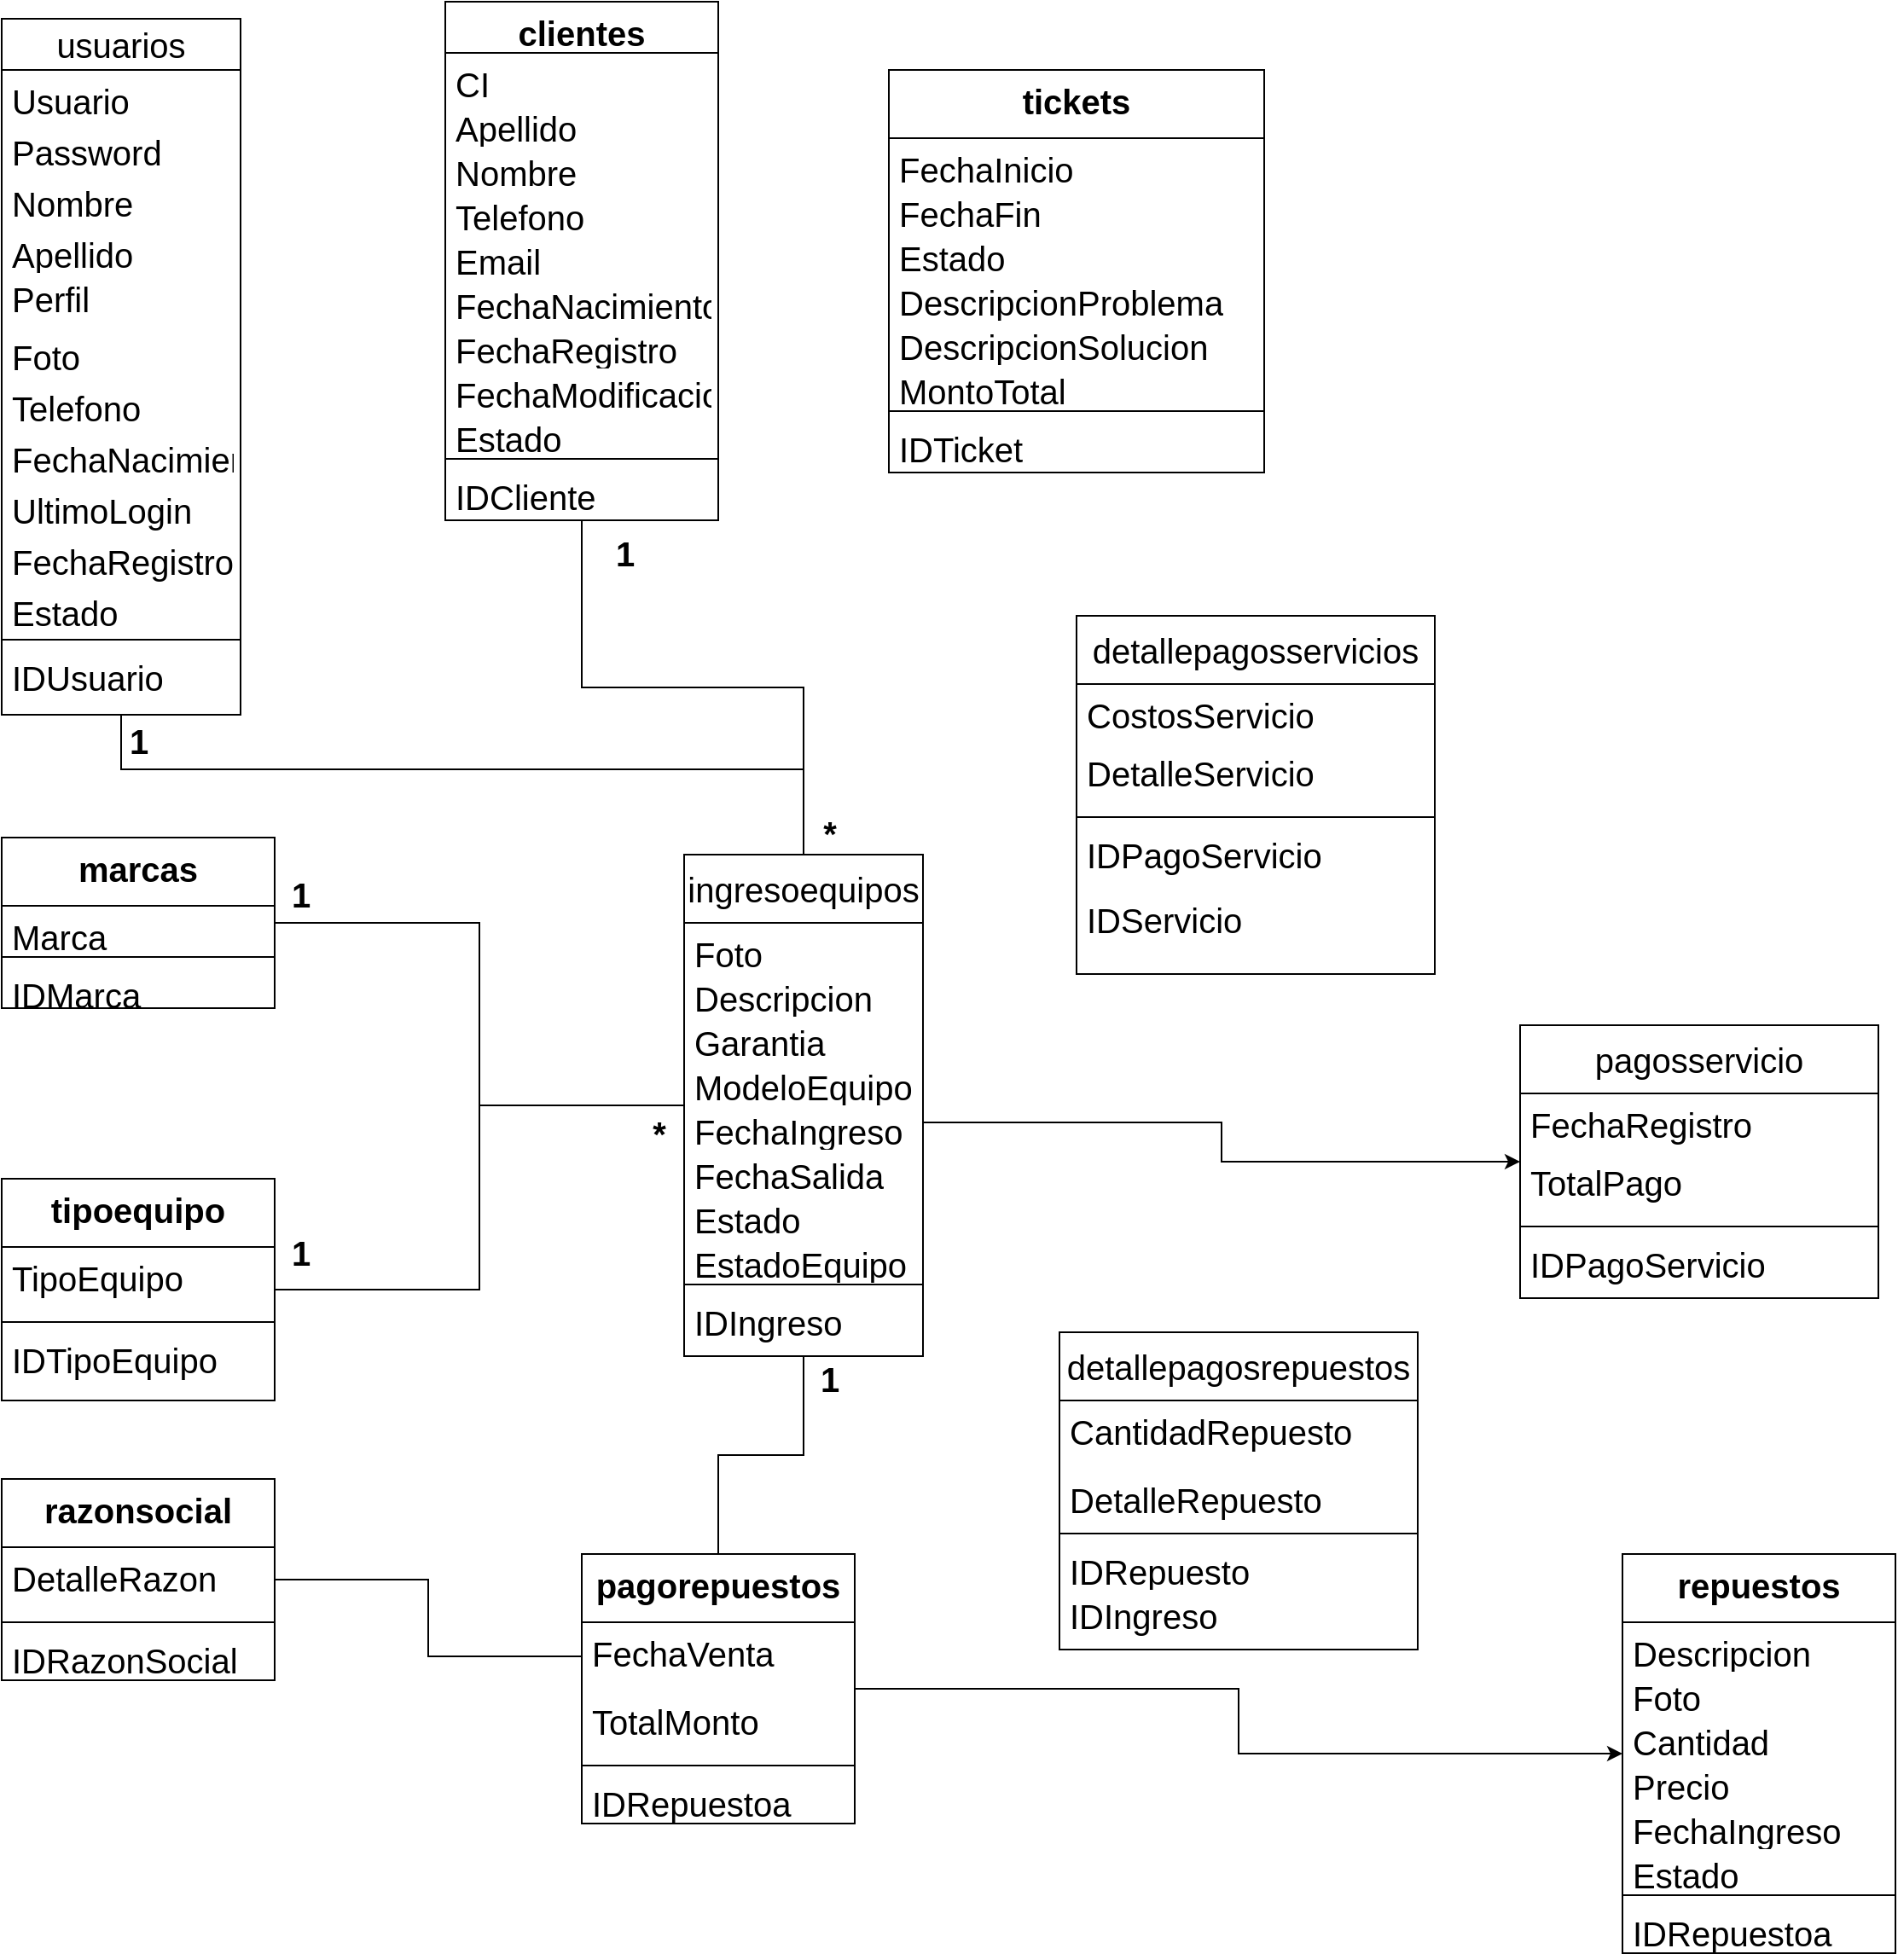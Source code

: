 <mxfile version="22.0.2" type="device">
  <diagram id="C5RBs43oDa-KdzZeNtuy" name="Page-1">
    <mxGraphModel dx="792" dy="521" grid="1" gridSize="10" guides="1" tooltips="1" connect="1" arrows="1" fold="1" page="1" pageScale="1" pageWidth="1920" pageHeight="1200" math="0" shadow="0">
      <root>
        <mxCell id="WIyWlLk6GJQsqaUBKTNV-0" />
        <mxCell id="WIyWlLk6GJQsqaUBKTNV-1" parent="WIyWlLk6GJQsqaUBKTNV-0" />
        <mxCell id="lVavqSjwbz4tngUEVUeD-127" style="edgeStyle=orthogonalEdgeStyle;rounded=0;orthogonalLoop=1;jettySize=auto;html=1;endArrow=none;endFill=0;" edge="1" parent="WIyWlLk6GJQsqaUBKTNV-1" source="lVavqSjwbz4tngUEVUeD-9" target="lVavqSjwbz4tngUEVUeD-31">
          <mxGeometry relative="1" as="geometry">
            <Array as="points">
              <mxPoint x="80" y="450" />
              <mxPoint x="480" y="450" />
            </Array>
          </mxGeometry>
        </mxCell>
        <mxCell id="lVavqSjwbz4tngUEVUeD-9" value="usuarios" style="swimlane;fontStyle=0;childLayout=stackLayout;horizontal=1;startSize=30;fillColor=none;horizontalStack=0;resizeParent=1;resizeParentMax=0;resizeLast=0;collapsible=1;marginBottom=0;whiteSpace=wrap;html=1;fontSize=20;" vertex="1" parent="WIyWlLk6GJQsqaUBKTNV-1">
          <mxGeometry x="10" y="10" width="140" height="408" as="geometry" />
        </mxCell>
        <mxCell id="lVavqSjwbz4tngUEVUeD-17" value="Usuario" style="text;align=left;verticalAlign=top;spacingLeft=4;spacingRight=4;overflow=hidden;rotatable=0;points=[[0,0.5],[1,0.5]];portConstraint=eastwest;whiteSpace=wrap;html=1;fontSize=20;" vertex="1" parent="lVavqSjwbz4tngUEVUeD-9">
          <mxGeometry y="30" width="140" height="30" as="geometry" />
        </mxCell>
        <mxCell id="lVavqSjwbz4tngUEVUeD-11" value="Password&lt;br style=&quot;font-size: 20px;&quot;&gt;" style="text;align=left;verticalAlign=top;spacingLeft=4;spacingRight=4;overflow=hidden;rotatable=0;points=[[0,0.5],[1,0.5]];portConstraint=eastwest;whiteSpace=wrap;html=1;fontSize=20;" vertex="1" parent="lVavqSjwbz4tngUEVUeD-9">
          <mxGeometry y="60" width="140" height="30" as="geometry" />
        </mxCell>
        <mxCell id="lVavqSjwbz4tngUEVUeD-18" value="Nombre" style="text;align=left;verticalAlign=top;spacingLeft=4;spacingRight=4;overflow=hidden;rotatable=0;points=[[0,0.5],[1,0.5]];portConstraint=eastwest;whiteSpace=wrap;html=1;fontSize=20;" vertex="1" parent="lVavqSjwbz4tngUEVUeD-9">
          <mxGeometry y="90" width="140" height="30" as="geometry" />
        </mxCell>
        <mxCell id="lVavqSjwbz4tngUEVUeD-19" value="Apellido" style="text;align=left;verticalAlign=top;spacingLeft=4;spacingRight=4;overflow=hidden;rotatable=0;points=[[0,0.5],[1,0.5]];portConstraint=eastwest;whiteSpace=wrap;html=1;fontSize=20;" vertex="1" parent="lVavqSjwbz4tngUEVUeD-9">
          <mxGeometry y="120" width="140" height="26" as="geometry" />
        </mxCell>
        <mxCell id="lVavqSjwbz4tngUEVUeD-12" value="Perfil" style="text;align=left;verticalAlign=top;spacingLeft=4;spacingRight=4;overflow=hidden;rotatable=0;points=[[0,0.5],[1,0.5]];portConstraint=eastwest;whiteSpace=wrap;html=1;fontSize=20;" vertex="1" parent="lVavqSjwbz4tngUEVUeD-9">
          <mxGeometry y="146" width="140" height="34" as="geometry" />
        </mxCell>
        <mxCell id="lVavqSjwbz4tngUEVUeD-20" value="Foto" style="text;align=left;verticalAlign=top;spacingLeft=4;spacingRight=4;overflow=hidden;rotatable=0;points=[[0,0.5],[1,0.5]];portConstraint=eastwest;whiteSpace=wrap;html=1;fontSize=20;" vertex="1" parent="lVavqSjwbz4tngUEVUeD-9">
          <mxGeometry y="180" width="140" height="30" as="geometry" />
        </mxCell>
        <mxCell id="lVavqSjwbz4tngUEVUeD-21" value="Telefono" style="text;align=left;verticalAlign=top;spacingLeft=4;spacingRight=4;overflow=hidden;rotatable=0;points=[[0,0.5],[1,0.5]];portConstraint=eastwest;whiteSpace=wrap;html=1;fontSize=20;" vertex="1" parent="lVavqSjwbz4tngUEVUeD-9">
          <mxGeometry y="210" width="140" height="30" as="geometry" />
        </mxCell>
        <mxCell id="lVavqSjwbz4tngUEVUeD-26" value="FechaNacimiento" style="text;align=left;verticalAlign=top;spacingLeft=4;spacingRight=4;overflow=hidden;rotatable=0;points=[[0,0.5],[1,0.5]];portConstraint=eastwest;whiteSpace=wrap;html=1;fontSize=20;" vertex="1" parent="lVavqSjwbz4tngUEVUeD-9">
          <mxGeometry y="240" width="140" height="30" as="geometry" />
        </mxCell>
        <mxCell id="lVavqSjwbz4tngUEVUeD-22" value="UltimoLogin" style="text;align=left;verticalAlign=top;spacingLeft=4;spacingRight=4;overflow=hidden;rotatable=0;points=[[0,0.5],[1,0.5]];portConstraint=eastwest;whiteSpace=wrap;html=1;fontSize=20;" vertex="1" parent="lVavqSjwbz4tngUEVUeD-9">
          <mxGeometry y="270" width="140" height="30" as="geometry" />
        </mxCell>
        <mxCell id="lVavqSjwbz4tngUEVUeD-24" value="FechaRegistro&lt;span style=&quot;white-space: pre; font-size: 20px;&quot;&gt;&#x9;&lt;/span&gt;" style="text;align=left;verticalAlign=top;spacingLeft=4;spacingRight=4;overflow=hidden;rotatable=0;points=[[0,0.5],[1,0.5]];portConstraint=eastwest;whiteSpace=wrap;html=1;fontSize=20;" vertex="1" parent="lVavqSjwbz4tngUEVUeD-9">
          <mxGeometry y="300" width="140" height="30" as="geometry" />
        </mxCell>
        <mxCell id="lVavqSjwbz4tngUEVUeD-23" value="Estado" style="text;align=left;verticalAlign=top;spacingLeft=4;spacingRight=4;overflow=hidden;rotatable=0;points=[[0,0.5],[1,0.5]];portConstraint=eastwest;whiteSpace=wrap;html=1;fontSize=20;" vertex="1" parent="lVavqSjwbz4tngUEVUeD-9">
          <mxGeometry y="330" width="140" height="30" as="geometry" />
        </mxCell>
        <mxCell id="lVavqSjwbz4tngUEVUeD-45" value="" style="line;strokeWidth=1;align=left;verticalAlign=middle;spacingTop=-1;spacingLeft=3;spacingRight=3;rotatable=0;labelPosition=right;points=[];portConstraint=eastwest;fontSize=20;" vertex="1" parent="lVavqSjwbz4tngUEVUeD-9">
          <mxGeometry y="360" width="140" height="8" as="geometry" />
        </mxCell>
        <mxCell id="lVavqSjwbz4tngUEVUeD-10" value="IDUsuario" style="text;strokeColor=none;fillColor=none;align=left;verticalAlign=top;spacingLeft=4;spacingRight=4;overflow=hidden;rotatable=0;points=[[0,0.5],[1,0.5]];portConstraint=eastwest;whiteSpace=wrap;html=1;fontSize=20;" vertex="1" parent="lVavqSjwbz4tngUEVUeD-9">
          <mxGeometry y="368" width="140" height="40" as="geometry" />
        </mxCell>
        <mxCell id="lVavqSjwbz4tngUEVUeD-128" style="edgeStyle=orthogonalEdgeStyle;rounded=0;orthogonalLoop=1;jettySize=auto;html=1;endArrow=none;endFill=0;" edge="1" parent="WIyWlLk6GJQsqaUBKTNV-1" source="lVavqSjwbz4tngUEVUeD-31" target="lVavqSjwbz4tngUEVUeD-113">
          <mxGeometry relative="1" as="geometry" />
        </mxCell>
        <mxCell id="lVavqSjwbz4tngUEVUeD-31" value="ingresoequipos" style="swimlane;fontStyle=0;childLayout=stackLayout;horizontal=1;startSize=40;fillColor=none;horizontalStack=0;resizeParent=1;resizeParentMax=0;resizeLast=0;collapsible=1;marginBottom=0;whiteSpace=wrap;html=1;fontSize=20;" vertex="1" parent="WIyWlLk6GJQsqaUBKTNV-1">
          <mxGeometry x="410" y="500" width="140" height="294" as="geometry" />
        </mxCell>
        <mxCell id="lVavqSjwbz4tngUEVUeD-33" value="Foto&lt;span style=&quot;white-space: pre; font-size: 20px;&quot;&gt;&#x9;&lt;/span&gt;" style="text;strokeColor=none;fillColor=none;align=left;verticalAlign=top;spacingLeft=4;spacingRight=4;overflow=hidden;rotatable=0;points=[[0,0.5],[1,0.5]];portConstraint=eastwest;whiteSpace=wrap;html=1;fontSize=20;" vertex="1" parent="lVavqSjwbz4tngUEVUeD-31">
          <mxGeometry y="40" width="140" height="26" as="geometry" />
        </mxCell>
        <mxCell id="lVavqSjwbz4tngUEVUeD-34" value="Descripcion" style="text;strokeColor=none;fillColor=none;align=left;verticalAlign=top;spacingLeft=4;spacingRight=4;overflow=hidden;rotatable=0;points=[[0,0.5],[1,0.5]];portConstraint=eastwest;whiteSpace=wrap;html=1;fontSize=20;" vertex="1" parent="lVavqSjwbz4tngUEVUeD-31">
          <mxGeometry y="66" width="140" height="26" as="geometry" />
        </mxCell>
        <mxCell id="lVavqSjwbz4tngUEVUeD-35" value="Garantia" style="text;strokeColor=none;fillColor=none;align=left;verticalAlign=top;spacingLeft=4;spacingRight=4;overflow=hidden;rotatable=0;points=[[0,0.5],[1,0.5]];portConstraint=eastwest;whiteSpace=wrap;html=1;fontSize=20;" vertex="1" parent="lVavqSjwbz4tngUEVUeD-31">
          <mxGeometry y="92" width="140" height="26" as="geometry" />
        </mxCell>
        <mxCell id="lVavqSjwbz4tngUEVUeD-36" value="ModeloEquipo" style="text;strokeColor=none;fillColor=none;align=left;verticalAlign=top;spacingLeft=4;spacingRight=4;overflow=hidden;rotatable=0;points=[[0,0.5],[1,0.5]];portConstraint=eastwest;whiteSpace=wrap;html=1;fontSize=20;" vertex="1" parent="lVavqSjwbz4tngUEVUeD-31">
          <mxGeometry y="118" width="140" height="26" as="geometry" />
        </mxCell>
        <mxCell id="lVavqSjwbz4tngUEVUeD-37" value="FechaIngreso" style="text;strokeColor=none;fillColor=none;align=left;verticalAlign=top;spacingLeft=4;spacingRight=4;overflow=hidden;rotatable=0;points=[[0,0.5],[1,0.5]];portConstraint=eastwest;whiteSpace=wrap;html=1;fontSize=20;" vertex="1" parent="lVavqSjwbz4tngUEVUeD-31">
          <mxGeometry y="144" width="140" height="26" as="geometry" />
        </mxCell>
        <mxCell id="lVavqSjwbz4tngUEVUeD-38" value="FechaSalida" style="text;strokeColor=none;fillColor=none;align=left;verticalAlign=top;spacingLeft=4;spacingRight=4;overflow=hidden;rotatable=0;points=[[0,0.5],[1,0.5]];portConstraint=eastwest;whiteSpace=wrap;html=1;fontSize=20;" vertex="1" parent="lVavqSjwbz4tngUEVUeD-31">
          <mxGeometry y="170" width="140" height="26" as="geometry" />
        </mxCell>
        <mxCell id="lVavqSjwbz4tngUEVUeD-39" value="Estado" style="text;strokeColor=none;fillColor=none;align=left;verticalAlign=top;spacingLeft=4;spacingRight=4;overflow=hidden;rotatable=0;points=[[0,0.5],[1,0.5]];portConstraint=eastwest;whiteSpace=wrap;html=1;fontSize=20;" vertex="1" parent="lVavqSjwbz4tngUEVUeD-31">
          <mxGeometry y="196" width="140" height="26" as="geometry" />
        </mxCell>
        <mxCell id="lVavqSjwbz4tngUEVUeD-40" value="EstadoEquipo" style="text;strokeColor=none;fillColor=none;align=left;verticalAlign=top;spacingLeft=4;spacingRight=4;overflow=hidden;rotatable=0;points=[[0,0.5],[1,0.5]];portConstraint=eastwest;whiteSpace=wrap;html=1;fontSize=20;" vertex="1" parent="lVavqSjwbz4tngUEVUeD-31">
          <mxGeometry y="222" width="140" height="26" as="geometry" />
        </mxCell>
        <mxCell id="lVavqSjwbz4tngUEVUeD-47" value="" style="line;strokeWidth=1;fillColor=none;align=left;verticalAlign=middle;spacingTop=-1;spacingLeft=3;spacingRight=3;rotatable=0;labelPosition=right;points=[];portConstraint=eastwest;strokeColor=inherit;fontSize=20;" vertex="1" parent="lVavqSjwbz4tngUEVUeD-31">
          <mxGeometry y="248" width="140" height="8" as="geometry" />
        </mxCell>
        <mxCell id="lVavqSjwbz4tngUEVUeD-32" value="IDIngreso" style="text;strokeColor=none;fillColor=none;align=left;verticalAlign=top;spacingLeft=4;spacingRight=4;overflow=hidden;rotatable=0;points=[[0,0.5],[1,0.5]];portConstraint=eastwest;whiteSpace=wrap;html=1;fontSize=20;" vertex="1" parent="lVavqSjwbz4tngUEVUeD-31">
          <mxGeometry y="256" width="140" height="38" as="geometry" />
        </mxCell>
        <mxCell id="lVavqSjwbz4tngUEVUeD-103" style="edgeStyle=orthogonalEdgeStyle;rounded=0;orthogonalLoop=1;jettySize=auto;html=1;endArrow=none;endFill=0;" edge="1" parent="WIyWlLk6GJQsqaUBKTNV-1" source="lVavqSjwbz4tngUEVUeD-48" target="lVavqSjwbz4tngUEVUeD-31">
          <mxGeometry relative="1" as="geometry" />
        </mxCell>
        <mxCell id="lVavqSjwbz4tngUEVUeD-48" value="clientes" style="swimlane;fontStyle=1;align=center;verticalAlign=top;childLayout=stackLayout;horizontal=1;startSize=30;horizontalStack=0;resizeParent=1;resizeParentMax=0;resizeLast=0;collapsible=1;marginBottom=0;whiteSpace=wrap;html=1;fontSize=20;" vertex="1" parent="WIyWlLk6GJQsqaUBKTNV-1">
          <mxGeometry x="270" width="160" height="304" as="geometry" />
        </mxCell>
        <mxCell id="lVavqSjwbz4tngUEVUeD-49" value="CI" style="text;strokeColor=none;fillColor=none;align=left;verticalAlign=top;spacingLeft=4;spacingRight=4;overflow=hidden;rotatable=0;points=[[0,0.5],[1,0.5]];portConstraint=eastwest;whiteSpace=wrap;html=1;fontSize=20;" vertex="1" parent="lVavqSjwbz4tngUEVUeD-48">
          <mxGeometry y="30" width="160" height="26" as="geometry" />
        </mxCell>
        <mxCell id="lVavqSjwbz4tngUEVUeD-52" value="Apellido" style="text;strokeColor=none;fillColor=none;align=left;verticalAlign=top;spacingLeft=4;spacingRight=4;overflow=hidden;rotatable=0;points=[[0,0.5],[1,0.5]];portConstraint=eastwest;whiteSpace=wrap;html=1;fontSize=20;" vertex="1" parent="lVavqSjwbz4tngUEVUeD-48">
          <mxGeometry y="56" width="160" height="26" as="geometry" />
        </mxCell>
        <mxCell id="lVavqSjwbz4tngUEVUeD-53" value="Nombre" style="text;strokeColor=none;fillColor=none;align=left;verticalAlign=top;spacingLeft=4;spacingRight=4;overflow=hidden;rotatable=0;points=[[0,0.5],[1,0.5]];portConstraint=eastwest;whiteSpace=wrap;html=1;fontSize=20;" vertex="1" parent="lVavqSjwbz4tngUEVUeD-48">
          <mxGeometry y="82" width="160" height="26" as="geometry" />
        </mxCell>
        <mxCell id="lVavqSjwbz4tngUEVUeD-54" value="Telefono" style="text;strokeColor=none;fillColor=none;align=left;verticalAlign=top;spacingLeft=4;spacingRight=4;overflow=hidden;rotatable=0;points=[[0,0.5],[1,0.5]];portConstraint=eastwest;whiteSpace=wrap;html=1;fontSize=20;" vertex="1" parent="lVavqSjwbz4tngUEVUeD-48">
          <mxGeometry y="108" width="160" height="26" as="geometry" />
        </mxCell>
        <mxCell id="lVavqSjwbz4tngUEVUeD-55" value="Email" style="text;strokeColor=none;fillColor=none;align=left;verticalAlign=top;spacingLeft=4;spacingRight=4;overflow=hidden;rotatable=0;points=[[0,0.5],[1,0.5]];portConstraint=eastwest;whiteSpace=wrap;html=1;fontSize=20;" vertex="1" parent="lVavqSjwbz4tngUEVUeD-48">
          <mxGeometry y="134" width="160" height="26" as="geometry" />
        </mxCell>
        <mxCell id="lVavqSjwbz4tngUEVUeD-56" value="FechaNacimiento" style="text;strokeColor=none;fillColor=none;align=left;verticalAlign=top;spacingLeft=4;spacingRight=4;overflow=hidden;rotatable=0;points=[[0,0.5],[1,0.5]];portConstraint=eastwest;whiteSpace=wrap;html=1;fontSize=20;" vertex="1" parent="lVavqSjwbz4tngUEVUeD-48">
          <mxGeometry y="160" width="160" height="26" as="geometry" />
        </mxCell>
        <mxCell id="lVavqSjwbz4tngUEVUeD-57" value="FechaRegistro" style="text;strokeColor=none;fillColor=none;align=left;verticalAlign=top;spacingLeft=4;spacingRight=4;overflow=hidden;rotatable=0;points=[[0,0.5],[1,0.5]];portConstraint=eastwest;whiteSpace=wrap;html=1;fontSize=20;" vertex="1" parent="lVavqSjwbz4tngUEVUeD-48">
          <mxGeometry y="186" width="160" height="26" as="geometry" />
        </mxCell>
        <mxCell id="lVavqSjwbz4tngUEVUeD-58" value="FechaModificacion" style="text;strokeColor=none;fillColor=none;align=left;verticalAlign=top;spacingLeft=4;spacingRight=4;overflow=hidden;rotatable=0;points=[[0,0.5],[1,0.5]];portConstraint=eastwest;whiteSpace=wrap;html=1;fontSize=20;" vertex="1" parent="lVavqSjwbz4tngUEVUeD-48">
          <mxGeometry y="212" width="160" height="26" as="geometry" />
        </mxCell>
        <mxCell id="lVavqSjwbz4tngUEVUeD-59" value="Estado" style="text;strokeColor=none;fillColor=none;align=left;verticalAlign=top;spacingLeft=4;spacingRight=4;overflow=hidden;rotatable=0;points=[[0,0.5],[1,0.5]];portConstraint=eastwest;whiteSpace=wrap;html=1;fontSize=20;" vertex="1" parent="lVavqSjwbz4tngUEVUeD-48">
          <mxGeometry y="238" width="160" height="26" as="geometry" />
        </mxCell>
        <mxCell id="lVavqSjwbz4tngUEVUeD-50" value="" style="line;strokeWidth=1;fillColor=none;align=left;verticalAlign=middle;spacingTop=-1;spacingLeft=3;spacingRight=3;rotatable=0;labelPosition=right;points=[];portConstraint=eastwest;strokeColor=inherit;fontSize=20;" vertex="1" parent="lVavqSjwbz4tngUEVUeD-48">
          <mxGeometry y="264" width="160" height="8" as="geometry" />
        </mxCell>
        <mxCell id="lVavqSjwbz4tngUEVUeD-51" value="IDCliente" style="text;strokeColor=none;fillColor=none;align=left;verticalAlign=top;spacingLeft=4;spacingRight=4;overflow=hidden;rotatable=0;points=[[0,0.5],[1,0.5]];portConstraint=eastwest;whiteSpace=wrap;html=1;fontSize=20;" vertex="1" parent="lVavqSjwbz4tngUEVUeD-48">
          <mxGeometry y="272" width="160" height="32" as="geometry" />
        </mxCell>
        <mxCell id="lVavqSjwbz4tngUEVUeD-60" value="repuestos" style="swimlane;fontStyle=1;align=center;verticalAlign=top;childLayout=stackLayout;horizontal=1;startSize=40;horizontalStack=0;resizeParent=1;resizeParentMax=0;resizeLast=0;collapsible=1;marginBottom=0;whiteSpace=wrap;html=1;fontSize=20;" vertex="1" parent="WIyWlLk6GJQsqaUBKTNV-1">
          <mxGeometry x="960" y="910" width="160" height="234" as="geometry" />
        </mxCell>
        <mxCell id="lVavqSjwbz4tngUEVUeD-61" value="Descripcion" style="text;strokeColor=none;fillColor=none;align=left;verticalAlign=top;spacingLeft=4;spacingRight=4;overflow=hidden;rotatable=0;points=[[0,0.5],[1,0.5]];portConstraint=eastwest;whiteSpace=wrap;html=1;fontSize=20;" vertex="1" parent="lVavqSjwbz4tngUEVUeD-60">
          <mxGeometry y="40" width="160" height="26" as="geometry" />
        </mxCell>
        <mxCell id="lVavqSjwbz4tngUEVUeD-63" value="Foto" style="text;strokeColor=none;fillColor=none;align=left;verticalAlign=top;spacingLeft=4;spacingRight=4;overflow=hidden;rotatable=0;points=[[0,0.5],[1,0.5]];portConstraint=eastwest;whiteSpace=wrap;html=1;fontSize=20;" vertex="1" parent="lVavqSjwbz4tngUEVUeD-60">
          <mxGeometry y="66" width="160" height="26" as="geometry" />
        </mxCell>
        <mxCell id="lVavqSjwbz4tngUEVUeD-64" value="Cantidad" style="text;strokeColor=none;fillColor=none;align=left;verticalAlign=top;spacingLeft=4;spacingRight=4;overflow=hidden;rotatable=0;points=[[0,0.5],[1,0.5]];portConstraint=eastwest;whiteSpace=wrap;html=1;fontSize=20;" vertex="1" parent="lVavqSjwbz4tngUEVUeD-60">
          <mxGeometry y="92" width="160" height="26" as="geometry" />
        </mxCell>
        <mxCell id="lVavqSjwbz4tngUEVUeD-66" value="Precio" style="text;strokeColor=none;fillColor=none;align=left;verticalAlign=top;spacingLeft=4;spacingRight=4;overflow=hidden;rotatable=0;points=[[0,0.5],[1,0.5]];portConstraint=eastwest;whiteSpace=wrap;html=1;fontSize=20;" vertex="1" parent="lVavqSjwbz4tngUEVUeD-60">
          <mxGeometry y="118" width="160" height="26" as="geometry" />
        </mxCell>
        <mxCell id="lVavqSjwbz4tngUEVUeD-67" value="FechaIngreso" style="text;strokeColor=none;fillColor=none;align=left;verticalAlign=top;spacingLeft=4;spacingRight=4;overflow=hidden;rotatable=0;points=[[0,0.5],[1,0.5]];portConstraint=eastwest;whiteSpace=wrap;html=1;fontSize=20;" vertex="1" parent="lVavqSjwbz4tngUEVUeD-60">
          <mxGeometry y="144" width="160" height="26" as="geometry" />
        </mxCell>
        <mxCell id="lVavqSjwbz4tngUEVUeD-65" value="Estado" style="text;strokeColor=none;fillColor=none;align=left;verticalAlign=top;spacingLeft=4;spacingRight=4;overflow=hidden;rotatable=0;points=[[0,0.5],[1,0.5]];portConstraint=eastwest;whiteSpace=wrap;html=1;fontSize=20;" vertex="1" parent="lVavqSjwbz4tngUEVUeD-60">
          <mxGeometry y="170" width="160" height="26" as="geometry" />
        </mxCell>
        <mxCell id="lVavqSjwbz4tngUEVUeD-62" value="" style="line;strokeWidth=1;fillColor=none;align=left;verticalAlign=middle;spacingTop=-1;spacingLeft=3;spacingRight=3;rotatable=0;labelPosition=right;points=[];portConstraint=eastwest;strokeColor=inherit;fontSize=20;" vertex="1" parent="lVavqSjwbz4tngUEVUeD-60">
          <mxGeometry y="196" width="160" height="8" as="geometry" />
        </mxCell>
        <mxCell id="lVavqSjwbz4tngUEVUeD-68" value="IDRepuestoa" style="text;strokeColor=none;fillColor=none;align=left;verticalAlign=top;spacingLeft=4;spacingRight=4;overflow=hidden;rotatable=0;points=[[0,0.5],[1,0.5]];portConstraint=eastwest;whiteSpace=wrap;html=1;fontSize=20;" vertex="1" parent="lVavqSjwbz4tngUEVUeD-60">
          <mxGeometry y="204" width="160" height="30" as="geometry" />
        </mxCell>
        <mxCell id="lVavqSjwbz4tngUEVUeD-105" style="edgeStyle=orthogonalEdgeStyle;rounded=0;orthogonalLoop=1;jettySize=auto;html=1;endArrow=none;endFill=0;" edge="1" parent="WIyWlLk6GJQsqaUBKTNV-1" source="lVavqSjwbz4tngUEVUeD-70" target="lVavqSjwbz4tngUEVUeD-31">
          <mxGeometry relative="1" as="geometry" />
        </mxCell>
        <mxCell id="lVavqSjwbz4tngUEVUeD-70" value="marcas" style="swimlane;fontStyle=1;align=center;verticalAlign=top;childLayout=stackLayout;horizontal=1;startSize=40;horizontalStack=0;resizeParent=1;resizeParentMax=0;resizeLast=0;collapsible=1;marginBottom=0;whiteSpace=wrap;html=1;fontSize=20;" vertex="1" parent="WIyWlLk6GJQsqaUBKTNV-1">
          <mxGeometry x="10" y="490" width="160" height="100" as="geometry" />
        </mxCell>
        <mxCell id="lVavqSjwbz4tngUEVUeD-71" value="Marca" style="text;strokeColor=none;fillColor=none;align=left;verticalAlign=top;spacingLeft=4;spacingRight=4;overflow=hidden;rotatable=0;points=[[0,0.5],[1,0.5]];portConstraint=eastwest;whiteSpace=wrap;html=1;fontSize=20;" vertex="1" parent="lVavqSjwbz4tngUEVUeD-70">
          <mxGeometry y="40" width="160" height="26" as="geometry" />
        </mxCell>
        <mxCell id="lVavqSjwbz4tngUEVUeD-72" value="" style="line;strokeWidth=1;fillColor=none;align=left;verticalAlign=middle;spacingTop=-1;spacingLeft=3;spacingRight=3;rotatable=0;labelPosition=right;points=[];portConstraint=eastwest;strokeColor=inherit;fontSize=20;" vertex="1" parent="lVavqSjwbz4tngUEVUeD-70">
          <mxGeometry y="66" width="160" height="8" as="geometry" />
        </mxCell>
        <mxCell id="lVavqSjwbz4tngUEVUeD-73" value="IDMarca" style="text;strokeColor=none;fillColor=none;align=left;verticalAlign=top;spacingLeft=4;spacingRight=4;overflow=hidden;rotatable=0;points=[[0,0.5],[1,0.5]];portConstraint=eastwest;whiteSpace=wrap;html=1;fontSize=20;" vertex="1" parent="lVavqSjwbz4tngUEVUeD-70">
          <mxGeometry y="74" width="160" height="26" as="geometry" />
        </mxCell>
        <mxCell id="lVavqSjwbz4tngUEVUeD-106" style="edgeStyle=orthogonalEdgeStyle;rounded=0;orthogonalLoop=1;jettySize=auto;html=1;endArrow=none;endFill=0;" edge="1" parent="WIyWlLk6GJQsqaUBKTNV-1" source="lVavqSjwbz4tngUEVUeD-74" target="lVavqSjwbz4tngUEVUeD-31">
          <mxGeometry relative="1" as="geometry" />
        </mxCell>
        <mxCell id="lVavqSjwbz4tngUEVUeD-74" value="tipoequipo" style="swimlane;fontStyle=1;align=center;verticalAlign=top;childLayout=stackLayout;horizontal=1;startSize=40;horizontalStack=0;resizeParent=1;resizeParentMax=0;resizeLast=0;collapsible=1;marginBottom=0;whiteSpace=wrap;html=1;fontSize=20;" vertex="1" parent="WIyWlLk6GJQsqaUBKTNV-1">
          <mxGeometry x="10" y="690" width="160" height="130" as="geometry" />
        </mxCell>
        <mxCell id="lVavqSjwbz4tngUEVUeD-75" value="TipoEquipo" style="text;strokeColor=none;fillColor=none;align=left;verticalAlign=top;spacingLeft=4;spacingRight=4;overflow=hidden;rotatable=0;points=[[0,0.5],[1,0.5]];portConstraint=eastwest;whiteSpace=wrap;html=1;fontSize=20;" vertex="1" parent="lVavqSjwbz4tngUEVUeD-74">
          <mxGeometry y="40" width="160" height="40" as="geometry" />
        </mxCell>
        <mxCell id="lVavqSjwbz4tngUEVUeD-76" value="" style="line;strokeWidth=1;fillColor=none;align=left;verticalAlign=middle;spacingTop=-1;spacingLeft=3;spacingRight=3;rotatable=0;labelPosition=right;points=[];portConstraint=eastwest;strokeColor=inherit;fontSize=20;" vertex="1" parent="lVavqSjwbz4tngUEVUeD-74">
          <mxGeometry y="80" width="160" height="8" as="geometry" />
        </mxCell>
        <mxCell id="lVavqSjwbz4tngUEVUeD-77" value="IDTipoEquipo" style="text;strokeColor=none;fillColor=none;align=left;verticalAlign=top;spacingLeft=4;spacingRight=4;overflow=hidden;rotatable=0;points=[[0,0.5],[1,0.5]];portConstraint=eastwest;whiteSpace=wrap;html=1;fontSize=20;" vertex="1" parent="lVavqSjwbz4tngUEVUeD-74">
          <mxGeometry y="88" width="160" height="42" as="geometry" />
        </mxCell>
        <mxCell id="lVavqSjwbz4tngUEVUeD-80" value="tickets" style="swimlane;fontStyle=1;align=center;verticalAlign=top;childLayout=stackLayout;horizontal=1;startSize=40;horizontalStack=0;resizeParent=1;resizeParentMax=0;resizeLast=0;collapsible=1;marginBottom=0;whiteSpace=wrap;html=1;fontSize=20;" vertex="1" parent="WIyWlLk6GJQsqaUBKTNV-1">
          <mxGeometry x="530" y="40" width="220" height="236" as="geometry" />
        </mxCell>
        <mxCell id="lVavqSjwbz4tngUEVUeD-81" value="FechaInicio" style="text;strokeColor=none;fillColor=none;align=left;verticalAlign=top;spacingLeft=4;spacingRight=4;overflow=hidden;rotatable=0;points=[[0,0.5],[1,0.5]];portConstraint=eastwest;whiteSpace=wrap;html=1;fontSize=20;" vertex="1" parent="lVavqSjwbz4tngUEVUeD-80">
          <mxGeometry y="40" width="220" height="26" as="geometry" />
        </mxCell>
        <mxCell id="lVavqSjwbz4tngUEVUeD-82" value="FechaFin" style="text;strokeColor=none;fillColor=none;align=left;verticalAlign=top;spacingLeft=4;spacingRight=4;overflow=hidden;rotatable=0;points=[[0,0.5],[1,0.5]];portConstraint=eastwest;whiteSpace=wrap;html=1;fontSize=20;" vertex="1" parent="lVavqSjwbz4tngUEVUeD-80">
          <mxGeometry y="66" width="220" height="26" as="geometry" />
        </mxCell>
        <mxCell id="lVavqSjwbz4tngUEVUeD-83" value="Estado" style="text;strokeColor=none;fillColor=none;align=left;verticalAlign=top;spacingLeft=4;spacingRight=4;overflow=hidden;rotatable=0;points=[[0,0.5],[1,0.5]];portConstraint=eastwest;whiteSpace=wrap;html=1;fontSize=20;" vertex="1" parent="lVavqSjwbz4tngUEVUeD-80">
          <mxGeometry y="92" width="220" height="26" as="geometry" />
        </mxCell>
        <mxCell id="lVavqSjwbz4tngUEVUeD-84" value="DescripcionProblema" style="text;strokeColor=none;fillColor=none;align=left;verticalAlign=top;spacingLeft=4;spacingRight=4;overflow=hidden;rotatable=0;points=[[0,0.5],[1,0.5]];portConstraint=eastwest;whiteSpace=wrap;html=1;fontSize=20;" vertex="1" parent="lVavqSjwbz4tngUEVUeD-80">
          <mxGeometry y="118" width="220" height="26" as="geometry" />
        </mxCell>
        <mxCell id="lVavqSjwbz4tngUEVUeD-85" value="DescripcionSolucion" style="text;strokeColor=none;fillColor=none;align=left;verticalAlign=top;spacingLeft=4;spacingRight=4;overflow=hidden;rotatable=0;points=[[0,0.5],[1,0.5]];portConstraint=eastwest;whiteSpace=wrap;html=1;fontSize=20;" vertex="1" parent="lVavqSjwbz4tngUEVUeD-80">
          <mxGeometry y="144" width="220" height="26" as="geometry" />
        </mxCell>
        <mxCell id="lVavqSjwbz4tngUEVUeD-86" value="MontoTotal" style="text;strokeColor=none;fillColor=none;align=left;verticalAlign=top;spacingLeft=4;spacingRight=4;overflow=hidden;rotatable=0;points=[[0,0.5],[1,0.5]];portConstraint=eastwest;whiteSpace=wrap;html=1;fontSize=20;" vertex="1" parent="lVavqSjwbz4tngUEVUeD-80">
          <mxGeometry y="170" width="220" height="26" as="geometry" />
        </mxCell>
        <mxCell id="lVavqSjwbz4tngUEVUeD-90" value="" style="line;strokeWidth=1;fillColor=none;align=left;verticalAlign=middle;spacingTop=-1;spacingLeft=3;spacingRight=3;rotatable=0;labelPosition=right;points=[];portConstraint=eastwest;strokeColor=inherit;fontSize=20;" vertex="1" parent="lVavqSjwbz4tngUEVUeD-80">
          <mxGeometry y="196" width="220" height="8" as="geometry" />
        </mxCell>
        <mxCell id="lVavqSjwbz4tngUEVUeD-91" value="IDTicket" style="text;strokeColor=none;fillColor=none;align=left;verticalAlign=top;spacingLeft=4;spacingRight=4;overflow=hidden;rotatable=0;points=[[0,0.5],[1,0.5]];portConstraint=eastwest;whiteSpace=wrap;html=1;fontSize=20;" vertex="1" parent="lVavqSjwbz4tngUEVUeD-80">
          <mxGeometry y="204" width="220" height="32" as="geometry" />
        </mxCell>
        <mxCell id="lVavqSjwbz4tngUEVUeD-161" style="edgeStyle=orthogonalEdgeStyle;rounded=0;orthogonalLoop=1;jettySize=auto;html=1;" edge="1" parent="WIyWlLk6GJQsqaUBKTNV-1" source="lVavqSjwbz4tngUEVUeD-113" target="lVavqSjwbz4tngUEVUeD-60">
          <mxGeometry relative="1" as="geometry" />
        </mxCell>
        <mxCell id="lVavqSjwbz4tngUEVUeD-113" value="pagorepuestos" style="swimlane;fontStyle=1;align=center;verticalAlign=top;childLayout=stackLayout;horizontal=1;startSize=40;horizontalStack=0;resizeParent=1;resizeParentMax=0;resizeLast=0;collapsible=1;marginBottom=0;whiteSpace=wrap;html=1;fontSize=20;" vertex="1" parent="WIyWlLk6GJQsqaUBKTNV-1">
          <mxGeometry x="350" y="910" width="160" height="158" as="geometry" />
        </mxCell>
        <mxCell id="lVavqSjwbz4tngUEVUeD-114" value="FechaVenta" style="text;strokeColor=none;fillColor=none;align=left;verticalAlign=top;spacingLeft=4;spacingRight=4;overflow=hidden;rotatable=0;points=[[0,0.5],[1,0.5]];portConstraint=eastwest;whiteSpace=wrap;html=1;fontSize=20;" vertex="1" parent="lVavqSjwbz4tngUEVUeD-113">
          <mxGeometry y="40" width="160" height="40" as="geometry" />
        </mxCell>
        <mxCell id="lVavqSjwbz4tngUEVUeD-115" value="TotalMonto" style="text;strokeColor=none;fillColor=none;align=left;verticalAlign=top;spacingLeft=4;spacingRight=4;overflow=hidden;rotatable=0;points=[[0,0.5],[1,0.5]];portConstraint=eastwest;whiteSpace=wrap;html=1;fontSize=20;" vertex="1" parent="lVavqSjwbz4tngUEVUeD-113">
          <mxGeometry y="80" width="160" height="40" as="geometry" />
        </mxCell>
        <mxCell id="lVavqSjwbz4tngUEVUeD-120" value="" style="line;strokeWidth=1;fillColor=none;align=left;verticalAlign=middle;spacingTop=-1;spacingLeft=3;spacingRight=3;rotatable=0;labelPosition=right;points=[];portConstraint=eastwest;strokeColor=inherit;fontSize=20;" vertex="1" parent="lVavqSjwbz4tngUEVUeD-113">
          <mxGeometry y="120" width="160" height="8" as="geometry" />
        </mxCell>
        <mxCell id="lVavqSjwbz4tngUEVUeD-121" value="IDRepuestoa" style="text;strokeColor=none;fillColor=none;align=left;verticalAlign=top;spacingLeft=4;spacingRight=4;overflow=hidden;rotatable=0;points=[[0,0.5],[1,0.5]];portConstraint=eastwest;whiteSpace=wrap;html=1;fontSize=20;" vertex="1" parent="lVavqSjwbz4tngUEVUeD-113">
          <mxGeometry y="128" width="160" height="30" as="geometry" />
        </mxCell>
        <mxCell id="lVavqSjwbz4tngUEVUeD-122" value="razonsocial" style="swimlane;fontStyle=1;align=center;verticalAlign=top;childLayout=stackLayout;horizontal=1;startSize=40;horizontalStack=0;resizeParent=1;resizeParentMax=0;resizeLast=0;collapsible=1;marginBottom=0;whiteSpace=wrap;html=1;fontSize=20;" vertex="1" parent="WIyWlLk6GJQsqaUBKTNV-1">
          <mxGeometry x="10" y="866" width="160" height="118" as="geometry" />
        </mxCell>
        <mxCell id="lVavqSjwbz4tngUEVUeD-123" value="DetalleRazon" style="text;strokeColor=none;fillColor=none;align=left;verticalAlign=top;spacingLeft=4;spacingRight=4;overflow=hidden;rotatable=0;points=[[0,0.5],[1,0.5]];portConstraint=eastwest;whiteSpace=wrap;html=1;fontSize=20;" vertex="1" parent="lVavqSjwbz4tngUEVUeD-122">
          <mxGeometry y="40" width="160" height="40" as="geometry" />
        </mxCell>
        <mxCell id="lVavqSjwbz4tngUEVUeD-125" value="" style="line;strokeWidth=1;fillColor=none;align=left;verticalAlign=middle;spacingTop=-1;spacingLeft=3;spacingRight=3;rotatable=0;labelPosition=right;points=[];portConstraint=eastwest;strokeColor=inherit;fontSize=20;" vertex="1" parent="lVavqSjwbz4tngUEVUeD-122">
          <mxGeometry y="80" width="160" height="8" as="geometry" />
        </mxCell>
        <mxCell id="lVavqSjwbz4tngUEVUeD-126" value="IDRazonSocial" style="text;strokeColor=none;fillColor=none;align=left;verticalAlign=top;spacingLeft=4;spacingRight=4;overflow=hidden;rotatable=0;points=[[0,0.5],[1,0.5]];portConstraint=eastwest;whiteSpace=wrap;html=1;fontSize=20;" vertex="1" parent="lVavqSjwbz4tngUEVUeD-122">
          <mxGeometry y="88" width="160" height="30" as="geometry" />
        </mxCell>
        <mxCell id="lVavqSjwbz4tngUEVUeD-129" style="edgeStyle=orthogonalEdgeStyle;rounded=0;orthogonalLoop=1;jettySize=auto;html=1;endArrow=none;endFill=0;" edge="1" parent="WIyWlLk6GJQsqaUBKTNV-1" source="lVavqSjwbz4tngUEVUeD-114" target="lVavqSjwbz4tngUEVUeD-122">
          <mxGeometry relative="1" as="geometry" />
        </mxCell>
        <mxCell id="lVavqSjwbz4tngUEVUeD-131" value="detallepagosrepuestos" style="swimlane;fontStyle=0;childLayout=stackLayout;horizontal=1;startSize=40;fillColor=none;horizontalStack=0;resizeParent=1;resizeParentMax=0;resizeLast=0;collapsible=1;marginBottom=0;whiteSpace=wrap;html=1;fontSize=20;" vertex="1" parent="WIyWlLk6GJQsqaUBKTNV-1">
          <mxGeometry x="630" y="780" width="210" height="186" as="geometry" />
        </mxCell>
        <mxCell id="lVavqSjwbz4tngUEVUeD-132" value="CantidadRepuesto" style="text;strokeColor=none;fillColor=none;align=left;verticalAlign=top;spacingLeft=4;spacingRight=4;overflow=hidden;rotatable=0;points=[[0,0.5],[1,0.5]];portConstraint=eastwest;whiteSpace=wrap;html=1;fontSize=20;" vertex="1" parent="lVavqSjwbz4tngUEVUeD-131">
          <mxGeometry y="40" width="210" height="40" as="geometry" />
        </mxCell>
        <mxCell id="lVavqSjwbz4tngUEVUeD-133" value="DetalleRepuesto" style="text;strokeColor=none;fillColor=none;align=left;verticalAlign=top;spacingLeft=4;spacingRight=4;overflow=hidden;rotatable=0;points=[[0,0.5],[1,0.5]];portConstraint=eastwest;whiteSpace=wrap;html=1;fontSize=20;" vertex="1" parent="lVavqSjwbz4tngUEVUeD-131">
          <mxGeometry y="80" width="210" height="34" as="geometry" />
        </mxCell>
        <mxCell id="lVavqSjwbz4tngUEVUeD-140" value="" style="line;strokeWidth=1;fillColor=none;align=left;verticalAlign=middle;spacingTop=-1;spacingLeft=3;spacingRight=3;rotatable=0;labelPosition=right;points=[];portConstraint=eastwest;strokeColor=inherit;fontSize=20;" vertex="1" parent="lVavqSjwbz4tngUEVUeD-131">
          <mxGeometry y="114" width="210" height="8" as="geometry" />
        </mxCell>
        <mxCell id="lVavqSjwbz4tngUEVUeD-134" value="IDRepuesto" style="text;strokeColor=none;fillColor=none;align=left;verticalAlign=top;spacingLeft=4;spacingRight=4;overflow=hidden;rotatable=0;points=[[0,0.5],[1,0.5]];portConstraint=eastwest;whiteSpace=wrap;html=1;fontSize=20;" vertex="1" parent="lVavqSjwbz4tngUEVUeD-131">
          <mxGeometry y="122" width="210" height="26" as="geometry" />
        </mxCell>
        <mxCell id="lVavqSjwbz4tngUEVUeD-141" value="IDIngreso" style="text;strokeColor=none;fillColor=none;align=left;verticalAlign=top;spacingLeft=4;spacingRight=4;overflow=hidden;rotatable=0;points=[[0,0.5],[1,0.5]];portConstraint=eastwest;whiteSpace=wrap;html=1;fontSize=20;" vertex="1" parent="lVavqSjwbz4tngUEVUeD-131">
          <mxGeometry y="148" width="210" height="38" as="geometry" />
        </mxCell>
        <mxCell id="lVavqSjwbz4tngUEVUeD-163" value="detallepagosservicios" style="swimlane;fontStyle=0;childLayout=stackLayout;horizontal=1;startSize=40;fillColor=none;horizontalStack=0;resizeParent=1;resizeParentMax=0;resizeLast=0;collapsible=1;marginBottom=0;whiteSpace=wrap;html=1;fontSize=20;" vertex="1" parent="WIyWlLk6GJQsqaUBKTNV-1">
          <mxGeometry x="640" y="360" width="210" height="210" as="geometry" />
        </mxCell>
        <mxCell id="lVavqSjwbz4tngUEVUeD-165" value="CostosServicio" style="text;strokeColor=none;fillColor=none;align=left;verticalAlign=top;spacingLeft=4;spacingRight=4;overflow=hidden;rotatable=0;points=[[0,0.5],[1,0.5]];portConstraint=eastwest;whiteSpace=wrap;html=1;fontSize=20;" vertex="1" parent="lVavqSjwbz4tngUEVUeD-163">
          <mxGeometry y="40" width="210" height="34" as="geometry" />
        </mxCell>
        <mxCell id="lVavqSjwbz4tngUEVUeD-164" value="DetalleServicio" style="text;strokeColor=none;fillColor=none;align=left;verticalAlign=top;spacingLeft=4;spacingRight=4;overflow=hidden;rotatable=0;points=[[0,0.5],[1,0.5]];portConstraint=eastwest;whiteSpace=wrap;html=1;fontSize=20;" vertex="1" parent="lVavqSjwbz4tngUEVUeD-163">
          <mxGeometry y="74" width="210" height="40" as="geometry" />
        </mxCell>
        <mxCell id="lVavqSjwbz4tngUEVUeD-166" value="" style="line;strokeWidth=1;fillColor=none;align=left;verticalAlign=middle;spacingTop=-1;spacingLeft=3;spacingRight=3;rotatable=0;labelPosition=right;points=[];portConstraint=eastwest;strokeColor=inherit;fontSize=20;" vertex="1" parent="lVavqSjwbz4tngUEVUeD-163">
          <mxGeometry y="114" width="210" height="8" as="geometry" />
        </mxCell>
        <mxCell id="lVavqSjwbz4tngUEVUeD-167" value="IDPagoServicio" style="text;strokeColor=none;fillColor=none;align=left;verticalAlign=top;spacingLeft=4;spacingRight=4;overflow=hidden;rotatable=0;points=[[0,0.5],[1,0.5]];portConstraint=eastwest;whiteSpace=wrap;html=1;fontSize=20;" vertex="1" parent="lVavqSjwbz4tngUEVUeD-163">
          <mxGeometry y="122" width="210" height="38" as="geometry" />
        </mxCell>
        <mxCell id="lVavqSjwbz4tngUEVUeD-168" value="IDServicio" style="text;strokeColor=none;fillColor=none;align=left;verticalAlign=top;spacingLeft=4;spacingRight=4;overflow=hidden;rotatable=0;points=[[0,0.5],[1,0.5]];portConstraint=eastwest;whiteSpace=wrap;html=1;fontSize=20;" vertex="1" parent="lVavqSjwbz4tngUEVUeD-163">
          <mxGeometry y="160" width="210" height="50" as="geometry" />
        </mxCell>
        <mxCell id="lVavqSjwbz4tngUEVUeD-169" value="pagosservicio" style="swimlane;fontStyle=0;childLayout=stackLayout;horizontal=1;startSize=40;fillColor=none;horizontalStack=0;resizeParent=1;resizeParentMax=0;resizeLast=0;collapsible=1;marginBottom=0;whiteSpace=wrap;html=1;fontSize=20;" vertex="1" parent="WIyWlLk6GJQsqaUBKTNV-1">
          <mxGeometry x="900" y="600" width="210" height="160" as="geometry" />
        </mxCell>
        <mxCell id="lVavqSjwbz4tngUEVUeD-170" value="FechaRegistro" style="text;strokeColor=none;fillColor=none;align=left;verticalAlign=top;spacingLeft=4;spacingRight=4;overflow=hidden;rotatable=0;points=[[0,0.5],[1,0.5]];portConstraint=eastwest;whiteSpace=wrap;html=1;fontSize=20;" vertex="1" parent="lVavqSjwbz4tngUEVUeD-169">
          <mxGeometry y="40" width="210" height="34" as="geometry" />
        </mxCell>
        <mxCell id="lVavqSjwbz4tngUEVUeD-171" value="TotalPago" style="text;strokeColor=none;fillColor=none;align=left;verticalAlign=top;spacingLeft=4;spacingRight=4;overflow=hidden;rotatable=0;points=[[0,0.5],[1,0.5]];portConstraint=eastwest;whiteSpace=wrap;html=1;fontSize=20;" vertex="1" parent="lVavqSjwbz4tngUEVUeD-169">
          <mxGeometry y="74" width="210" height="40" as="geometry" />
        </mxCell>
        <mxCell id="lVavqSjwbz4tngUEVUeD-172" value="" style="line;strokeWidth=1;fillColor=none;align=left;verticalAlign=middle;spacingTop=-1;spacingLeft=3;spacingRight=3;rotatable=0;labelPosition=right;points=[];portConstraint=eastwest;strokeColor=inherit;fontSize=20;" vertex="1" parent="lVavqSjwbz4tngUEVUeD-169">
          <mxGeometry y="114" width="210" height="8" as="geometry" />
        </mxCell>
        <mxCell id="lVavqSjwbz4tngUEVUeD-173" value="IDPagoServicio" style="text;strokeColor=none;fillColor=none;align=left;verticalAlign=top;spacingLeft=4;spacingRight=4;overflow=hidden;rotatable=0;points=[[0,0.5],[1,0.5]];portConstraint=eastwest;whiteSpace=wrap;html=1;fontSize=20;" vertex="1" parent="lVavqSjwbz4tngUEVUeD-169">
          <mxGeometry y="122" width="210" height="38" as="geometry" />
        </mxCell>
        <mxCell id="lVavqSjwbz4tngUEVUeD-175" style="edgeStyle=orthogonalEdgeStyle;rounded=0;orthogonalLoop=1;jettySize=auto;html=1;" edge="1" parent="WIyWlLk6GJQsqaUBKTNV-1" source="lVavqSjwbz4tngUEVUeD-37" target="lVavqSjwbz4tngUEVUeD-169">
          <mxGeometry relative="1" as="geometry" />
        </mxCell>
        <mxCell id="lVavqSjwbz4tngUEVUeD-176" value="1" style="text;align=center;fontStyle=1;verticalAlign=middle;spacingLeft=3;spacingRight=3;strokeColor=none;rotatable=0;points=[[0,0.5],[1,0.5]];portConstraint=eastwest;html=1;fontSize=20;" vertex="1" parent="WIyWlLk6GJQsqaUBKTNV-1">
          <mxGeometry x="65" y="420" width="50" height="26" as="geometry" />
        </mxCell>
        <mxCell id="lVavqSjwbz4tngUEVUeD-177" value="1" style="text;align=center;fontStyle=1;verticalAlign=middle;spacingLeft=3;spacingRight=3;strokeColor=none;rotatable=0;points=[[0,0.5],[1,0.5]];portConstraint=eastwest;html=1;fontSize=20;" vertex="1" parent="WIyWlLk6GJQsqaUBKTNV-1">
          <mxGeometry x="470" y="794" width="50" height="26" as="geometry" />
        </mxCell>
        <mxCell id="lVavqSjwbz4tngUEVUeD-178" value="1" style="text;align=center;fontStyle=1;verticalAlign=middle;spacingLeft=3;spacingRight=3;strokeColor=none;rotatable=0;points=[[0,0.5],[1,0.5]];portConstraint=eastwest;html=1;fontSize=20;" vertex="1" parent="WIyWlLk6GJQsqaUBKTNV-1">
          <mxGeometry x="160" y="510" width="50" height="26" as="geometry" />
        </mxCell>
        <mxCell id="lVavqSjwbz4tngUEVUeD-179" value="1" style="text;align=center;fontStyle=1;verticalAlign=middle;spacingLeft=3;spacingRight=3;strokeColor=none;rotatable=0;points=[[0,0.5],[1,0.5]];portConstraint=eastwest;html=1;fontSize=20;" vertex="1" parent="WIyWlLk6GJQsqaUBKTNV-1">
          <mxGeometry x="160" y="720" width="50" height="26" as="geometry" />
        </mxCell>
        <mxCell id="lVavqSjwbz4tngUEVUeD-180" value="1" style="text;align=center;fontStyle=1;verticalAlign=middle;spacingLeft=3;spacingRight=3;strokeColor=none;rotatable=0;points=[[0,0.5],[1,0.5]];portConstraint=eastwest;html=1;fontSize=20;" vertex="1" parent="WIyWlLk6GJQsqaUBKTNV-1">
          <mxGeometry x="350" y="310" width="50" height="26" as="geometry" />
        </mxCell>
        <mxCell id="lVavqSjwbz4tngUEVUeD-181" value="*" style="text;align=center;fontStyle=1;verticalAlign=middle;spacingLeft=3;spacingRight=3;strokeColor=none;rotatable=0;points=[[0,0.5],[1,0.5]];portConstraint=eastwest;html=1;fontSize=20;" vertex="1" parent="WIyWlLk6GJQsqaUBKTNV-1">
          <mxGeometry x="470" y="474" width="50" height="26" as="geometry" />
        </mxCell>
        <mxCell id="lVavqSjwbz4tngUEVUeD-183" value="*" style="text;align=center;fontStyle=1;verticalAlign=middle;spacingLeft=3;spacingRight=3;strokeColor=none;rotatable=0;points=[[0,0.5],[1,0.5]];portConstraint=eastwest;html=1;fontSize=20;" vertex="1" parent="WIyWlLk6GJQsqaUBKTNV-1">
          <mxGeometry x="370" y="650" width="50" height="26" as="geometry" />
        </mxCell>
      </root>
    </mxGraphModel>
  </diagram>
</mxfile>
